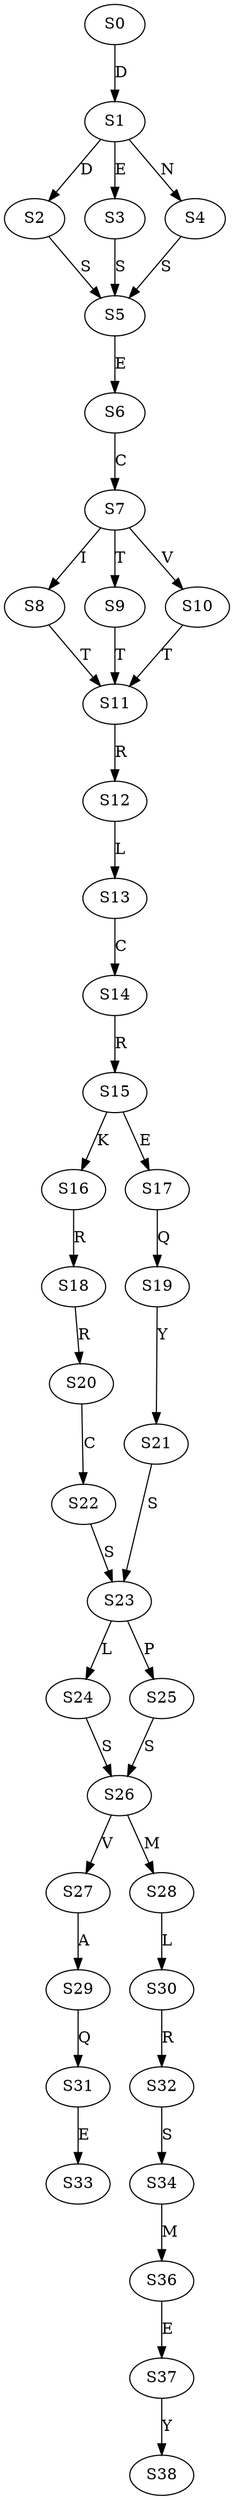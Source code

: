 strict digraph  {
	S0 -> S1 [ label = D ];
	S1 -> S2 [ label = D ];
	S1 -> S3 [ label = E ];
	S1 -> S4 [ label = N ];
	S2 -> S5 [ label = S ];
	S3 -> S5 [ label = S ];
	S4 -> S5 [ label = S ];
	S5 -> S6 [ label = E ];
	S6 -> S7 [ label = C ];
	S7 -> S8 [ label = I ];
	S7 -> S9 [ label = T ];
	S7 -> S10 [ label = V ];
	S8 -> S11 [ label = T ];
	S9 -> S11 [ label = T ];
	S10 -> S11 [ label = T ];
	S11 -> S12 [ label = R ];
	S12 -> S13 [ label = L ];
	S13 -> S14 [ label = C ];
	S14 -> S15 [ label = R ];
	S15 -> S16 [ label = K ];
	S15 -> S17 [ label = E ];
	S16 -> S18 [ label = R ];
	S17 -> S19 [ label = Q ];
	S18 -> S20 [ label = R ];
	S19 -> S21 [ label = Y ];
	S20 -> S22 [ label = C ];
	S21 -> S23 [ label = S ];
	S22 -> S23 [ label = S ];
	S23 -> S24 [ label = L ];
	S23 -> S25 [ label = P ];
	S24 -> S26 [ label = S ];
	S25 -> S26 [ label = S ];
	S26 -> S27 [ label = V ];
	S26 -> S28 [ label = M ];
	S27 -> S29 [ label = A ];
	S28 -> S30 [ label = L ];
	S29 -> S31 [ label = Q ];
	S30 -> S32 [ label = R ];
	S31 -> S33 [ label = E ];
	S32 -> S34 [ label = S ];
	S34 -> S36 [ label = M ];
	S36 -> S37 [ label = E ];
	S37 -> S38 [ label = Y ];
}
